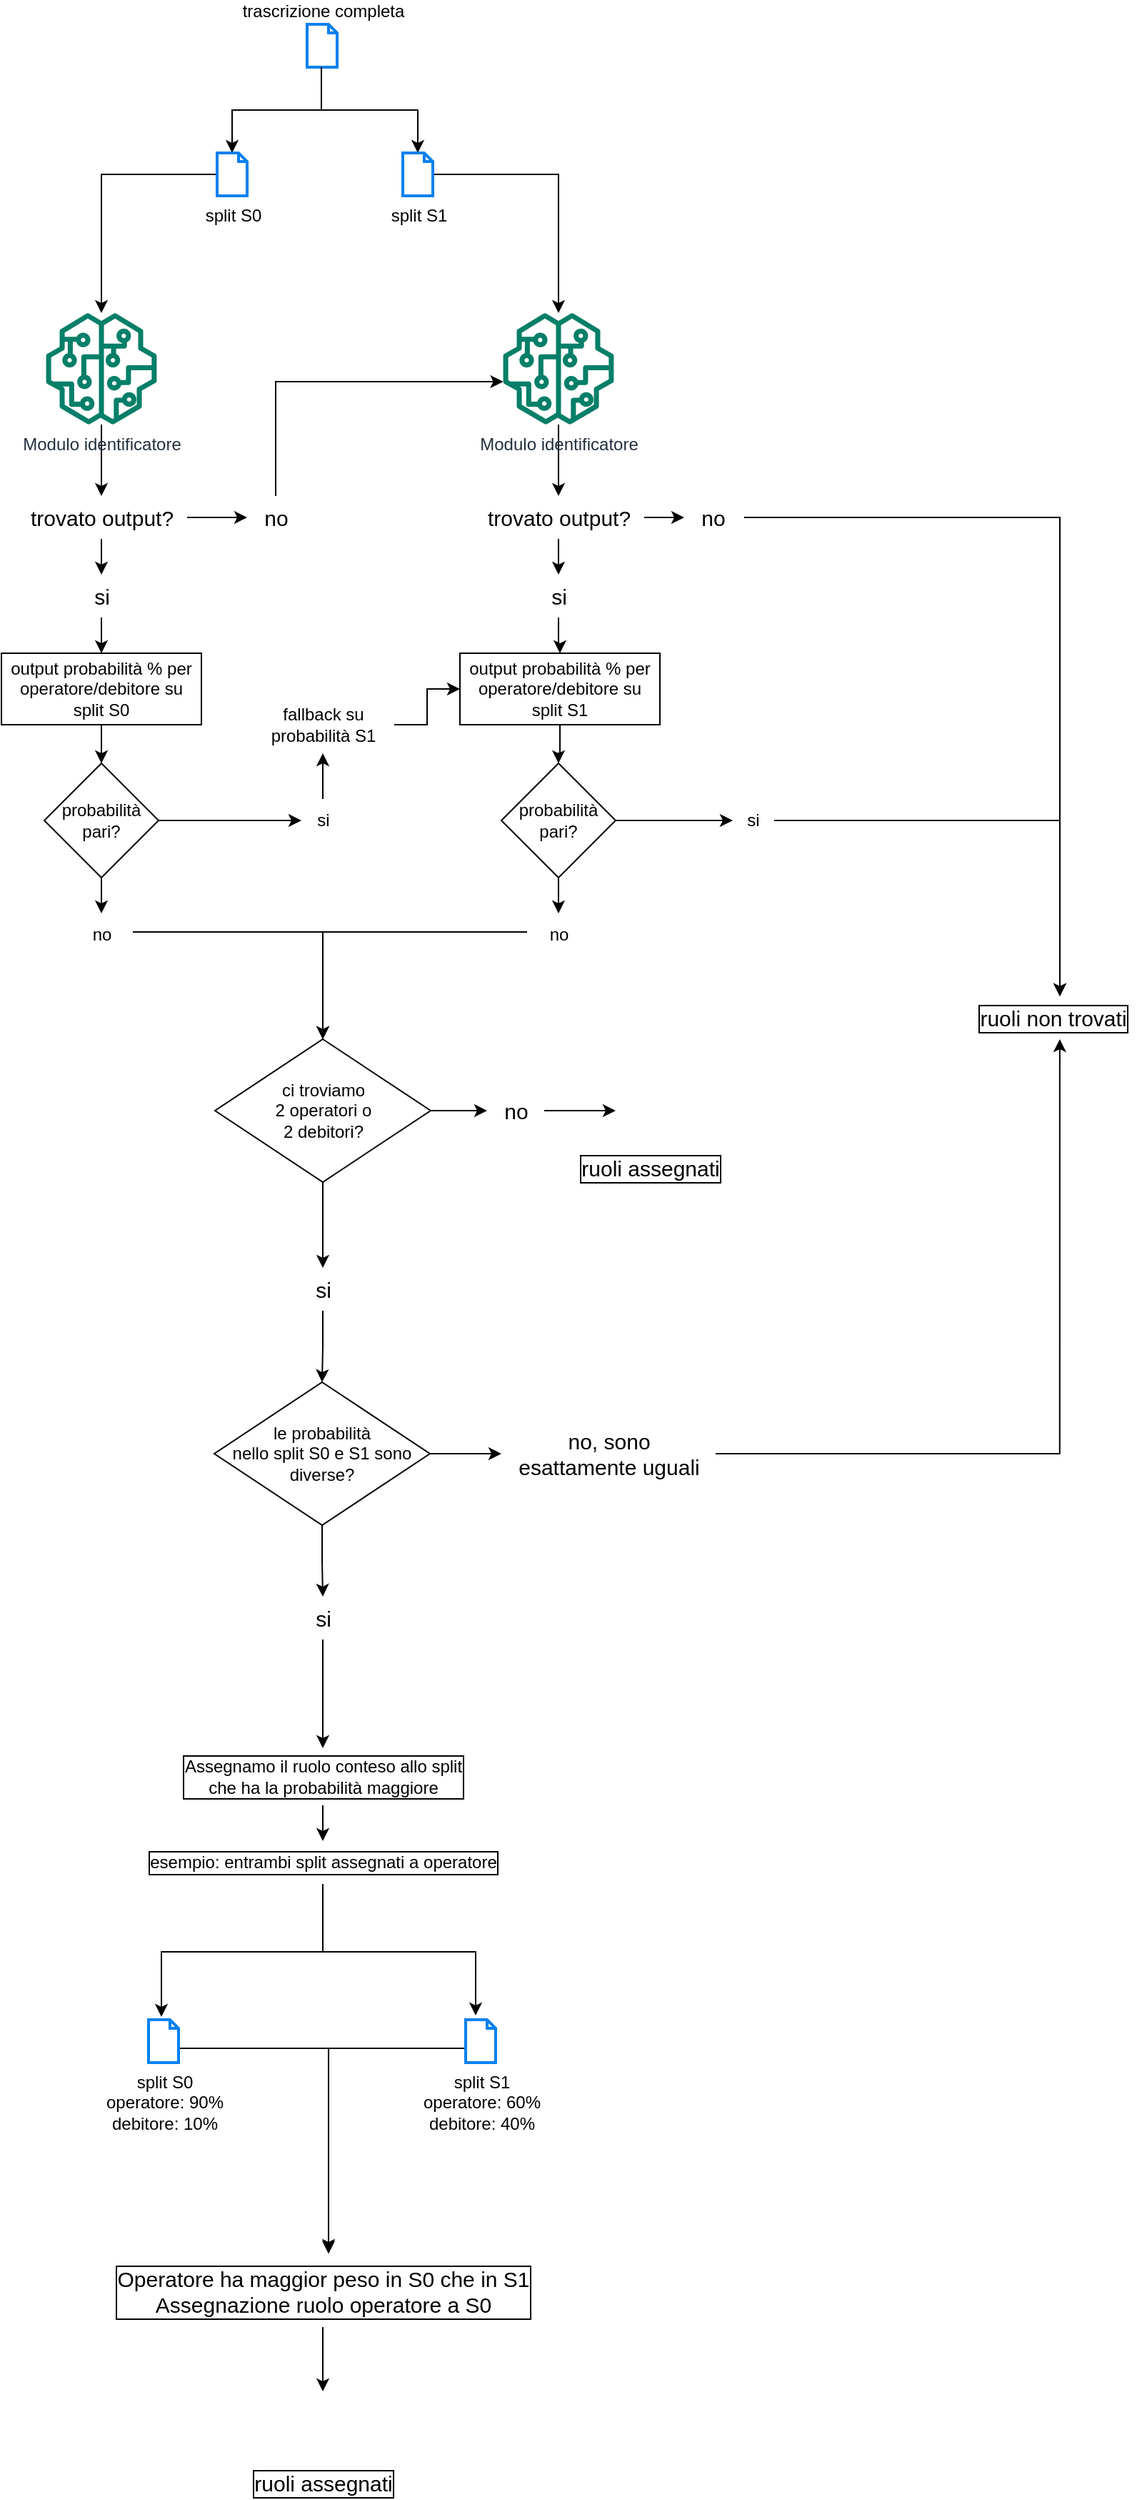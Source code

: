 <mxfile version="20.8.13" type="github">
  <diagram name="Page-1" id="lykmxIXzi3GVXtTds80J">
    <mxGraphModel dx="989" dy="534" grid="1" gridSize="10" guides="1" tooltips="1" connect="1" arrows="1" fold="1" page="1" pageScale="1" pageWidth="827" pageHeight="1169" math="0" shadow="0">
      <root>
        <mxCell id="0" />
        <mxCell id="1" parent="0" />
        <mxCell id="E4YwK7CUom6d1HkRE5xG-3" style="edgeStyle=orthogonalEdgeStyle;rounded=0;orthogonalLoop=1;jettySize=auto;html=1;exitX=0.476;exitY=1.033;exitDx=0;exitDy=0;exitPerimeter=0;" edge="1" parent="1" source="E4YwK7CUom6d1HkRE5xG-1" target="E4YwK7CUom6d1HkRE5xG-2">
          <mxGeometry relative="1" as="geometry" />
        </mxCell>
        <mxCell id="E4YwK7CUom6d1HkRE5xG-1" value="trascrizione completa" style="html=1;verticalLabelPosition=top;align=center;labelBackgroundColor=#ffffff;verticalAlign=bottom;strokeWidth=2;strokeColor=#0080F0;shadow=0;dashed=0;shape=mxgraph.ios7.icons.document;labelPosition=center;" vertex="1" parent="1">
          <mxGeometry x="403" y="50" width="21" height="30" as="geometry" />
        </mxCell>
        <mxCell id="E4YwK7CUom6d1HkRE5xG-11" style="edgeStyle=orthogonalEdgeStyle;rounded=0;orthogonalLoop=1;jettySize=auto;html=1;" edge="1" parent="1" source="E4YwK7CUom6d1HkRE5xG-2" target="E4YwK7CUom6d1HkRE5xG-10">
          <mxGeometry relative="1" as="geometry" />
        </mxCell>
        <mxCell id="E4YwK7CUom6d1HkRE5xG-2" value="split S1" style="html=1;verticalLabelPosition=bottom;align=center;labelBackgroundColor=#ffffff;verticalAlign=top;strokeWidth=2;strokeColor=#0080F0;shadow=0;dashed=0;shape=mxgraph.ios7.icons.document;" vertex="1" parent="1">
          <mxGeometry x="470" y="140" width="21" height="30" as="geometry" />
        </mxCell>
        <mxCell id="E4YwK7CUom6d1HkRE5xG-4" style="edgeStyle=orthogonalEdgeStyle;rounded=0;orthogonalLoop=1;jettySize=auto;html=1;exitX=0.476;exitY=1;exitDx=0;exitDy=0;exitPerimeter=0;" edge="1" parent="1" target="E4YwK7CUom6d1HkRE5xG-5" source="E4YwK7CUom6d1HkRE5xG-1">
          <mxGeometry relative="1" as="geometry">
            <mxPoint x="360" y="65" as="sourcePoint" />
          </mxGeometry>
        </mxCell>
        <mxCell id="E4YwK7CUom6d1HkRE5xG-8" style="edgeStyle=orthogonalEdgeStyle;rounded=0;orthogonalLoop=1;jettySize=auto;html=1;" edge="1" parent="1" source="E4YwK7CUom6d1HkRE5xG-5" target="E4YwK7CUom6d1HkRE5xG-7">
          <mxGeometry relative="1" as="geometry" />
        </mxCell>
        <mxCell id="E4YwK7CUom6d1HkRE5xG-5" value="split S0" style="html=1;verticalLabelPosition=bottom;align=center;labelBackgroundColor=#ffffff;verticalAlign=top;strokeWidth=2;strokeColor=#0080F0;shadow=0;dashed=0;shape=mxgraph.ios7.icons.document;" vertex="1" parent="1">
          <mxGeometry x="340" y="140" width="21" height="30" as="geometry" />
        </mxCell>
        <mxCell id="E4YwK7CUom6d1HkRE5xG-76" value="" style="edgeStyle=orthogonalEdgeStyle;rounded=0;orthogonalLoop=1;jettySize=auto;html=1;fontSize=15;" edge="1" parent="1" source="E4YwK7CUom6d1HkRE5xG-7" target="E4YwK7CUom6d1HkRE5xG-75">
          <mxGeometry relative="1" as="geometry" />
        </mxCell>
        <mxCell id="E4YwK7CUom6d1HkRE5xG-7" value="Modulo identificatore" style="sketch=0;outlineConnect=0;fontColor=#232F3E;gradientColor=none;fillColor=#067F68;strokeColor=none;dashed=0;verticalLabelPosition=bottom;verticalAlign=top;align=center;html=1;fontSize=12;fontStyle=0;aspect=fixed;pointerEvents=1;shape=mxgraph.aws4.sagemaker_model;" vertex="1" parent="1">
          <mxGeometry x="220" y="252" width="78" height="78" as="geometry" />
        </mxCell>
        <mxCell id="E4YwK7CUom6d1HkRE5xG-83" value="" style="edgeStyle=orthogonalEdgeStyle;rounded=0;orthogonalLoop=1;jettySize=auto;html=1;fontSize=15;" edge="1" parent="1" source="E4YwK7CUom6d1HkRE5xG-10" target="E4YwK7CUom6d1HkRE5xG-81">
          <mxGeometry relative="1" as="geometry" />
        </mxCell>
        <mxCell id="E4YwK7CUom6d1HkRE5xG-10" value="Modulo identificatore" style="sketch=0;outlineConnect=0;fontColor=#232F3E;gradientColor=none;fillColor=#067F68;strokeColor=none;dashed=0;verticalLabelPosition=bottom;verticalAlign=top;align=center;html=1;fontSize=12;fontStyle=0;aspect=fixed;pointerEvents=1;shape=mxgraph.aws4.sagemaker_model;" vertex="1" parent="1">
          <mxGeometry x="540" y="252" width="78" height="78" as="geometry" />
        </mxCell>
        <mxCell id="E4YwK7CUom6d1HkRE5xG-16" value="" style="edgeStyle=orthogonalEdgeStyle;rounded=0;orthogonalLoop=1;jettySize=auto;html=1;" edge="1" parent="1" source="E4YwK7CUom6d1HkRE5xG-13" target="E4YwK7CUom6d1HkRE5xG-15">
          <mxGeometry relative="1" as="geometry" />
        </mxCell>
        <mxCell id="E4YwK7CUom6d1HkRE5xG-27" value="" style="edgeStyle=orthogonalEdgeStyle;rounded=0;orthogonalLoop=1;jettySize=auto;html=1;" edge="1" parent="1" source="E4YwK7CUom6d1HkRE5xG-13" target="E4YwK7CUom6d1HkRE5xG-18">
          <mxGeometry relative="1" as="geometry" />
        </mxCell>
        <mxCell id="E4YwK7CUom6d1HkRE5xG-13" value="probabilità pari?" style="rhombus;whiteSpace=wrap;html=1;" vertex="1" parent="1">
          <mxGeometry x="219" y="567" width="80" height="80" as="geometry" />
        </mxCell>
        <mxCell id="E4YwK7CUom6d1HkRE5xG-48" style="edgeStyle=orthogonalEdgeStyle;rounded=0;orthogonalLoop=1;jettySize=auto;html=1;entryX=0.5;entryY=0;entryDx=0;entryDy=0;exitX=1.05;exitY=0.433;exitDx=0;exitDy=0;exitPerimeter=0;" edge="1" parent="1" source="E4YwK7CUom6d1HkRE5xG-15" target="E4YwK7CUom6d1HkRE5xG-47">
          <mxGeometry relative="1" as="geometry">
            <Array as="points">
              <mxPoint x="414" y="685" />
            </Array>
          </mxGeometry>
        </mxCell>
        <mxCell id="E4YwK7CUom6d1HkRE5xG-15" value="no" style="text;html=1;align=center;verticalAlign=middle;resizable=0;points=[];autosize=1;strokeColor=none;fillColor=none;" vertex="1" parent="1">
          <mxGeometry x="239" y="672" width="40" height="30" as="geometry" />
        </mxCell>
        <mxCell id="E4YwK7CUom6d1HkRE5xG-37" value="" style="edgeStyle=orthogonalEdgeStyle;rounded=0;orthogonalLoop=1;jettySize=auto;html=1;" edge="1" parent="1" source="E4YwK7CUom6d1HkRE5xG-18" target="E4YwK7CUom6d1HkRE5xG-36">
          <mxGeometry relative="1" as="geometry" />
        </mxCell>
        <mxCell id="E4YwK7CUom6d1HkRE5xG-18" value="si" style="text;html=1;align=center;verticalAlign=middle;resizable=0;points=[];autosize=1;strokeColor=none;fillColor=none;" vertex="1" parent="1">
          <mxGeometry x="399" y="592" width="30" height="30" as="geometry" />
        </mxCell>
        <mxCell id="E4YwK7CUom6d1HkRE5xG-32" style="edgeStyle=orthogonalEdgeStyle;rounded=0;orthogonalLoop=1;jettySize=auto;html=1;entryX=0.5;entryY=0;entryDx=0;entryDy=0;" edge="1" parent="1" source="E4YwK7CUom6d1HkRE5xG-30" target="E4YwK7CUom6d1HkRE5xG-13">
          <mxGeometry relative="1" as="geometry" />
        </mxCell>
        <mxCell id="E4YwK7CUom6d1HkRE5xG-30" value="output probabilità % per operatore/debitore su split S0" style="rounded=0;whiteSpace=wrap;html=1;" vertex="1" parent="1">
          <mxGeometry x="189" y="490" width="140" height="50" as="geometry" />
        </mxCell>
        <mxCell id="E4YwK7CUom6d1HkRE5xG-40" style="edgeStyle=orthogonalEdgeStyle;rounded=0;orthogonalLoop=1;jettySize=auto;html=1;entryX=0.5;entryY=0;entryDx=0;entryDy=0;" edge="1" parent="1" source="E4YwK7CUom6d1HkRE5xG-33" target="E4YwK7CUom6d1HkRE5xG-39">
          <mxGeometry relative="1" as="geometry" />
        </mxCell>
        <mxCell id="E4YwK7CUom6d1HkRE5xG-33" value="output probabilità % per operatore/debitore su split S1" style="rounded=0;whiteSpace=wrap;html=1;" vertex="1" parent="1">
          <mxGeometry x="510" y="490" width="140" height="50" as="geometry" />
        </mxCell>
        <mxCell id="E4YwK7CUom6d1HkRE5xG-101" style="edgeStyle=orthogonalEdgeStyle;rounded=0;orthogonalLoop=1;jettySize=auto;html=1;entryX=0;entryY=0.5;entryDx=0;entryDy=0;fontSize=15;" edge="1" parent="1" source="E4YwK7CUom6d1HkRE5xG-36" target="E4YwK7CUom6d1HkRE5xG-33">
          <mxGeometry relative="1" as="geometry" />
        </mxCell>
        <mxCell id="E4YwK7CUom6d1HkRE5xG-36" value="fallback su &lt;br&gt;probabilità S1" style="text;html=1;align=center;verticalAlign=middle;resizable=0;points=[];autosize=1;strokeColor=none;fillColor=none;" vertex="1" parent="1">
          <mxGeometry x="364" y="520" width="100" height="40" as="geometry" />
        </mxCell>
        <mxCell id="E4YwK7CUom6d1HkRE5xG-42" style="edgeStyle=orthogonalEdgeStyle;rounded=0;orthogonalLoop=1;jettySize=auto;html=1;entryX=0.033;entryY=0.5;entryDx=0;entryDy=0;entryPerimeter=0;" edge="1" parent="1" source="E4YwK7CUom6d1HkRE5xG-39" target="E4YwK7CUom6d1HkRE5xG-41">
          <mxGeometry relative="1" as="geometry" />
        </mxCell>
        <mxCell id="E4YwK7CUom6d1HkRE5xG-46" value="" style="edgeStyle=orthogonalEdgeStyle;rounded=0;orthogonalLoop=1;jettySize=auto;html=1;" edge="1" parent="1" source="E4YwK7CUom6d1HkRE5xG-39" target="E4YwK7CUom6d1HkRE5xG-45">
          <mxGeometry relative="1" as="geometry" />
        </mxCell>
        <mxCell id="E4YwK7CUom6d1HkRE5xG-39" value="probabilità pari?" style="rhombus;whiteSpace=wrap;html=1;" vertex="1" parent="1">
          <mxGeometry x="539" y="567" width="80" height="80" as="geometry" />
        </mxCell>
        <mxCell id="E4YwK7CUom6d1HkRE5xG-119" style="edgeStyle=orthogonalEdgeStyle;rounded=0;orthogonalLoop=1;jettySize=auto;html=1;fontSize=15;" edge="1" parent="1" source="E4YwK7CUom6d1HkRE5xG-41" target="E4YwK7CUom6d1HkRE5xG-91">
          <mxGeometry relative="1" as="geometry">
            <Array as="points">
              <mxPoint x="930" y="607" />
            </Array>
          </mxGeometry>
        </mxCell>
        <mxCell id="E4YwK7CUom6d1HkRE5xG-41" value="si" style="text;html=1;align=center;verticalAlign=middle;resizable=0;points=[];autosize=1;strokeColor=none;fillColor=none;" vertex="1" parent="1">
          <mxGeometry x="700" y="592" width="30" height="30" as="geometry" />
        </mxCell>
        <mxCell id="E4YwK7CUom6d1HkRE5xG-49" style="edgeStyle=orthogonalEdgeStyle;rounded=0;orthogonalLoop=1;jettySize=auto;html=1;entryX=0.5;entryY=0;entryDx=0;entryDy=0;exitX=-0.05;exitY=0.433;exitDx=0;exitDy=0;exitPerimeter=0;" edge="1" parent="1" source="E4YwK7CUom6d1HkRE5xG-45" target="E4YwK7CUom6d1HkRE5xG-47">
          <mxGeometry relative="1" as="geometry">
            <Array as="points">
              <mxPoint x="414" y="685" />
            </Array>
          </mxGeometry>
        </mxCell>
        <mxCell id="E4YwK7CUom6d1HkRE5xG-45" value="no" style="text;html=1;align=center;verticalAlign=middle;resizable=0;points=[];autosize=1;strokeColor=none;fillColor=none;" vertex="1" parent="1">
          <mxGeometry x="559" y="672" width="40" height="30" as="geometry" />
        </mxCell>
        <mxCell id="E4YwK7CUom6d1HkRE5xG-65" value="" style="edgeStyle=orthogonalEdgeStyle;rounded=0;orthogonalLoop=1;jettySize=auto;html=1;fontSize=15;" edge="1" parent="1" source="E4YwK7CUom6d1HkRE5xG-47" target="E4YwK7CUom6d1HkRE5xG-64">
          <mxGeometry relative="1" as="geometry" />
        </mxCell>
        <mxCell id="E4YwK7CUom6d1HkRE5xG-71" value="" style="edgeStyle=orthogonalEdgeStyle;rounded=0;orthogonalLoop=1;jettySize=auto;html=1;fontSize=15;" edge="1" parent="1" source="E4YwK7CUom6d1HkRE5xG-47" target="E4YwK7CUom6d1HkRE5xG-69">
          <mxGeometry relative="1" as="geometry" />
        </mxCell>
        <mxCell id="E4YwK7CUom6d1HkRE5xG-47" value="ci troviamo&lt;br&gt;2 operatori o&lt;br&gt;2 debitori?" style="rhombus;whiteSpace=wrap;html=1;" vertex="1" parent="1">
          <mxGeometry x="338.5" y="760" width="151" height="100" as="geometry" />
        </mxCell>
        <mxCell id="E4YwK7CUom6d1HkRE5xG-60" value="" style="edgeStyle=orthogonalEdgeStyle;rounded=0;orthogonalLoop=1;jettySize=auto;html=1;" edge="1" parent="1" source="E4YwK7CUom6d1HkRE5xG-50" target="E4YwK7CUom6d1HkRE5xG-56">
          <mxGeometry relative="1" as="geometry" />
        </mxCell>
        <mxCell id="E4YwK7CUom6d1HkRE5xG-50" value="Assegnamo il ruolo conteso allo split &lt;br&gt;che ha la probabilità maggiore" style="text;html=1;align=center;verticalAlign=middle;resizable=0;points=[];autosize=1;strokeColor=none;fillColor=none;labelBackgroundColor=default;labelBorderColor=default;spacingTop=0;perimeterSpacing=0;" vertex="1" parent="1">
          <mxGeometry x="304" y="1256" width="220" height="40" as="geometry" />
        </mxCell>
        <mxCell id="E4YwK7CUom6d1HkRE5xG-62" style="edgeStyle=orthogonalEdgeStyle;rounded=0;orthogonalLoop=1;jettySize=auto;html=1;entryX=0.516;entryY=-0.025;entryDx=0;entryDy=0;entryPerimeter=0;" edge="1" parent="1" source="E4YwK7CUom6d1HkRE5xG-52" target="E4YwK7CUom6d1HkRE5xG-61">
          <mxGeometry relative="1" as="geometry">
            <Array as="points">
              <mxPoint x="418" y="1466" />
            </Array>
          </mxGeometry>
        </mxCell>
        <mxCell id="E4YwK7CUom6d1HkRE5xG-52" value="split S0&lt;br&gt;operatore: 90%&lt;br&gt;debitore: 10%" style="html=1;verticalLabelPosition=bottom;align=center;labelBackgroundColor=#ffffff;verticalAlign=top;strokeWidth=2;strokeColor=#0080F0;shadow=0;dashed=0;shape=mxgraph.ios7.icons.document;" vertex="1" parent="1">
          <mxGeometry x="292" y="1446" width="21" height="30" as="geometry" />
        </mxCell>
        <mxCell id="E4YwK7CUom6d1HkRE5xG-63" style="edgeStyle=orthogonalEdgeStyle;rounded=0;orthogonalLoop=1;jettySize=auto;html=1;entryX=0.516;entryY=-0.05;entryDx=0;entryDy=0;entryPerimeter=0;" edge="1" parent="1" source="E4YwK7CUom6d1HkRE5xG-53" target="E4YwK7CUom6d1HkRE5xG-61">
          <mxGeometry relative="1" as="geometry">
            <Array as="points">
              <mxPoint x="418" y="1466" />
            </Array>
          </mxGeometry>
        </mxCell>
        <mxCell id="E4YwK7CUom6d1HkRE5xG-53" value="split S1&lt;br&gt;operatore: 60%&lt;br&gt;debitore: 40%" style="html=1;verticalLabelPosition=bottom;align=center;labelBackgroundColor=#ffffff;verticalAlign=top;strokeWidth=2;strokeColor=#0080F0;shadow=0;dashed=0;shape=mxgraph.ios7.icons.document;" vertex="1" parent="1">
          <mxGeometry x="514" y="1446" width="21" height="30" as="geometry" />
        </mxCell>
        <mxCell id="E4YwK7CUom6d1HkRE5xG-58" style="edgeStyle=orthogonalEdgeStyle;rounded=0;orthogonalLoop=1;jettySize=auto;html=1;entryX=0.429;entryY=-0.067;entryDx=0;entryDy=0;entryPerimeter=0;" edge="1" parent="1" source="E4YwK7CUom6d1HkRE5xG-56" target="E4YwK7CUom6d1HkRE5xG-52">
          <mxGeometry relative="1" as="geometry" />
        </mxCell>
        <mxCell id="E4YwK7CUom6d1HkRE5xG-59" style="edgeStyle=orthogonalEdgeStyle;rounded=0;orthogonalLoop=1;jettySize=auto;html=1;entryX=0.333;entryY=-0.1;entryDx=0;entryDy=0;entryPerimeter=0;" edge="1" parent="1" source="E4YwK7CUom6d1HkRE5xG-56" target="E4YwK7CUom6d1HkRE5xG-53">
          <mxGeometry relative="1" as="geometry" />
        </mxCell>
        <mxCell id="E4YwK7CUom6d1HkRE5xG-56" value="esempio: entrambi split assegnati a operatore" style="text;html=1;align=center;verticalAlign=middle;resizable=0;points=[];autosize=1;strokeColor=none;fillColor=none;labelBorderColor=default;labelBackgroundColor=default;" vertex="1" parent="1">
          <mxGeometry x="279" y="1321" width="270" height="30" as="geometry" />
        </mxCell>
        <mxCell id="E4YwK7CUom6d1HkRE5xG-73" value="" style="edgeStyle=orthogonalEdgeStyle;rounded=0;orthogonalLoop=1;jettySize=auto;html=1;fontSize=15;" edge="1" parent="1" source="E4YwK7CUom6d1HkRE5xG-61" target="E4YwK7CUom6d1HkRE5xG-72">
          <mxGeometry relative="1" as="geometry" />
        </mxCell>
        <mxCell id="E4YwK7CUom6d1HkRE5xG-61" value="Operatore ha maggior peso in S0 che in S1&lt;br style=&quot;font-size: 15px;&quot;&gt;Assegnazione ruolo operatore a S0" style="text;html=1;align=center;verticalAlign=middle;resizable=0;points=[];autosize=1;strokeColor=none;fillColor=none;labelBackgroundColor=default;labelBorderColor=default;spacing=2;fontSize=15;" vertex="1" parent="1">
          <mxGeometry x="259" y="1611" width="310" height="50" as="geometry" />
        </mxCell>
        <mxCell id="E4YwK7CUom6d1HkRE5xG-115" value="" style="edgeStyle=orthogonalEdgeStyle;rounded=0;orthogonalLoop=1;jettySize=auto;html=1;fontSize=15;" edge="1" parent="1" source="E4YwK7CUom6d1HkRE5xG-64" target="E4YwK7CUom6d1HkRE5xG-114">
          <mxGeometry relative="1" as="geometry" />
        </mxCell>
        <mxCell id="E4YwK7CUom6d1HkRE5xG-64" value="si" style="text;html=1;align=center;verticalAlign=middle;resizable=0;points=[];autosize=1;strokeColor=none;fillColor=none;fontSize=15;" vertex="1" parent="1">
          <mxGeometry x="399" y="920" width="30" height="30" as="geometry" />
        </mxCell>
        <mxCell id="E4YwK7CUom6d1HkRE5xG-68" value="ruoli assegnati" style="shape=image;html=1;verticalAlign=top;verticalLabelPosition=bottom;labelBackgroundColor=#ffffff;imageAspect=0;aspect=fixed;image=https://cdn2.iconfinder.com/data/icons/onebit/PNG/onebit_34.png;labelBorderColor=default;fontSize=15;" vertex="1" parent="1">
          <mxGeometry x="619" y="786" width="48" height="48" as="geometry" />
        </mxCell>
        <mxCell id="E4YwK7CUom6d1HkRE5xG-70" value="" style="edgeStyle=orthogonalEdgeStyle;rounded=0;orthogonalLoop=1;jettySize=auto;html=1;fontSize=15;" edge="1" parent="1" source="E4YwK7CUom6d1HkRE5xG-69" target="E4YwK7CUom6d1HkRE5xG-68">
          <mxGeometry relative="1" as="geometry" />
        </mxCell>
        <mxCell id="E4YwK7CUom6d1HkRE5xG-69" value="no" style="text;html=1;align=center;verticalAlign=middle;resizable=0;points=[];autosize=1;strokeColor=none;fillColor=none;fontSize=15;" vertex="1" parent="1">
          <mxGeometry x="529" y="795" width="40" height="30" as="geometry" />
        </mxCell>
        <mxCell id="E4YwK7CUom6d1HkRE5xG-72" value="ruoli assegnati" style="shape=image;html=1;verticalAlign=top;verticalLabelPosition=bottom;labelBackgroundColor=#ffffff;imageAspect=0;aspect=fixed;image=https://cdn2.iconfinder.com/data/icons/onebit/PNG/onebit_34.png;labelBorderColor=default;fontSize=15;" vertex="1" parent="1">
          <mxGeometry x="390" y="1706" width="48" height="48" as="geometry" />
        </mxCell>
        <mxCell id="E4YwK7CUom6d1HkRE5xG-79" value="" style="edgeStyle=orthogonalEdgeStyle;rounded=0;orthogonalLoop=1;jettySize=auto;html=1;fontSize=15;" edge="1" parent="1" source="E4YwK7CUom6d1HkRE5xG-75" target="E4YwK7CUom6d1HkRE5xG-78">
          <mxGeometry relative="1" as="geometry" />
        </mxCell>
        <mxCell id="E4YwK7CUom6d1HkRE5xG-99" value="" style="edgeStyle=orthogonalEdgeStyle;rounded=0;orthogonalLoop=1;jettySize=auto;html=1;fontSize=15;" edge="1" parent="1" source="E4YwK7CUom6d1HkRE5xG-75" target="E4YwK7CUom6d1HkRE5xG-86">
          <mxGeometry relative="1" as="geometry" />
        </mxCell>
        <mxCell id="E4YwK7CUom6d1HkRE5xG-75" value="trovato output?" style="text;html=1;align=center;verticalAlign=middle;resizable=0;points=[];autosize=1;strokeColor=none;fillColor=none;fontSize=15;labelBorderColor=none;" vertex="1" parent="1">
          <mxGeometry x="199" y="380" width="120" height="30" as="geometry" />
        </mxCell>
        <mxCell id="E4YwK7CUom6d1HkRE5xG-112" style="edgeStyle=orthogonalEdgeStyle;rounded=0;orthogonalLoop=1;jettySize=auto;html=1;fontSize=15;" edge="1" parent="1" source="E4YwK7CUom6d1HkRE5xG-78" target="E4YwK7CUom6d1HkRE5xG-10">
          <mxGeometry relative="1" as="geometry">
            <Array as="points">
              <mxPoint x="381" y="300" />
            </Array>
          </mxGeometry>
        </mxCell>
        <mxCell id="E4YwK7CUom6d1HkRE5xG-78" value="no" style="text;html=1;align=center;verticalAlign=middle;resizable=0;points=[];autosize=1;strokeColor=none;fillColor=none;fontSize=15;" vertex="1" parent="1">
          <mxGeometry x="361" y="380" width="40" height="30" as="geometry" />
        </mxCell>
        <mxCell id="E4YwK7CUom6d1HkRE5xG-80" value="" style="edgeStyle=orthogonalEdgeStyle;rounded=0;orthogonalLoop=1;jettySize=auto;html=1;fontSize=15;" edge="1" parent="1" source="E4YwK7CUom6d1HkRE5xG-81" target="E4YwK7CUom6d1HkRE5xG-82">
          <mxGeometry relative="1" as="geometry" />
        </mxCell>
        <mxCell id="E4YwK7CUom6d1HkRE5xG-102" value="" style="edgeStyle=orthogonalEdgeStyle;rounded=0;orthogonalLoop=1;jettySize=auto;html=1;fontSize=15;" edge="1" parent="1" source="E4YwK7CUom6d1HkRE5xG-81" target="E4YwK7CUom6d1HkRE5xG-85">
          <mxGeometry relative="1" as="geometry" />
        </mxCell>
        <mxCell id="E4YwK7CUom6d1HkRE5xG-81" value="trovato output?" style="text;html=1;align=center;verticalAlign=middle;resizable=0;points=[];autosize=1;strokeColor=none;fillColor=none;fontSize=15;" vertex="1" parent="1">
          <mxGeometry x="519" y="380" width="120" height="30" as="geometry" />
        </mxCell>
        <mxCell id="E4YwK7CUom6d1HkRE5xG-82" value="no" style="text;html=1;align=center;verticalAlign=middle;resizable=0;points=[];autosize=1;strokeColor=none;fillColor=none;fontSize=15;" vertex="1" parent="1">
          <mxGeometry x="667" y="380" width="40" height="30" as="geometry" />
        </mxCell>
        <mxCell id="E4YwK7CUom6d1HkRE5xG-107" style="edgeStyle=orthogonalEdgeStyle;rounded=0;orthogonalLoop=1;jettySize=auto;html=1;entryX=0.5;entryY=0;entryDx=0;entryDy=0;fontSize=15;" edge="1" parent="1" source="E4YwK7CUom6d1HkRE5xG-85" target="E4YwK7CUom6d1HkRE5xG-33">
          <mxGeometry relative="1" as="geometry" />
        </mxCell>
        <mxCell id="E4YwK7CUom6d1HkRE5xG-85" value="si" style="text;html=1;align=center;verticalAlign=middle;resizable=0;points=[];autosize=1;strokeColor=none;fillColor=none;fontSize=15;" vertex="1" parent="1">
          <mxGeometry x="564" y="435" width="30" height="30" as="geometry" />
        </mxCell>
        <mxCell id="E4YwK7CUom6d1HkRE5xG-100" value="" style="edgeStyle=orthogonalEdgeStyle;rounded=0;orthogonalLoop=1;jettySize=auto;html=1;fontSize=15;" edge="1" parent="1" source="E4YwK7CUom6d1HkRE5xG-86" target="E4YwK7CUom6d1HkRE5xG-30">
          <mxGeometry relative="1" as="geometry" />
        </mxCell>
        <mxCell id="E4YwK7CUom6d1HkRE5xG-86" value="si" style="text;html=1;align=center;verticalAlign=middle;resizable=0;points=[];autosize=1;strokeColor=none;fillColor=none;fontSize=15;" vertex="1" parent="1">
          <mxGeometry x="244" y="435" width="30" height="30" as="geometry" />
        </mxCell>
        <mxCell id="E4YwK7CUom6d1HkRE5xG-92" value="" style="edgeStyle=orthogonalEdgeStyle;rounded=0;orthogonalLoop=1;jettySize=auto;html=1;fontSize=15;exitX=1.048;exitY=0.499;exitDx=0;exitDy=0;exitPerimeter=0;" edge="1" parent="1" source="E4YwK7CUom6d1HkRE5xG-82" target="E4YwK7CUom6d1HkRE5xG-91">
          <mxGeometry relative="1" as="geometry">
            <mxPoint x="790.0" y="422.483" as="sourcePoint" />
            <Array as="points">
              <mxPoint x="930" y="395" />
            </Array>
          </mxGeometry>
        </mxCell>
        <mxCell id="E4YwK7CUom6d1HkRE5xG-91" value="ruoli non trovati" style="text;html=1;align=center;verticalAlign=middle;resizable=0;points=[];autosize=1;strokeColor=none;fillColor=none;fontSize=15;labelBorderColor=default;" vertex="1" parent="1">
          <mxGeometry x="860" y="730" width="130" height="30" as="geometry" />
        </mxCell>
        <mxCell id="E4YwK7CUom6d1HkRE5xG-118" value="" style="edgeStyle=orthogonalEdgeStyle;rounded=0;orthogonalLoop=1;jettySize=auto;html=1;fontSize=15;" edge="1" parent="1" source="E4YwK7CUom6d1HkRE5xG-114" target="E4YwK7CUom6d1HkRE5xG-117">
          <mxGeometry relative="1" as="geometry" />
        </mxCell>
        <mxCell id="E4YwK7CUom6d1HkRE5xG-122" value="" style="edgeStyle=orthogonalEdgeStyle;rounded=0;orthogonalLoop=1;jettySize=auto;html=1;fontSize=15;" edge="1" parent="1" source="E4YwK7CUom6d1HkRE5xG-114" target="E4YwK7CUom6d1HkRE5xG-121">
          <mxGeometry relative="1" as="geometry" />
        </mxCell>
        <mxCell id="E4YwK7CUom6d1HkRE5xG-114" value="le probabilità &lt;br&gt;nello split S0 e S1 sono diverse?" style="rhombus;whiteSpace=wrap;html=1;" vertex="1" parent="1">
          <mxGeometry x="338" y="1000" width="151" height="100" as="geometry" />
        </mxCell>
        <mxCell id="E4YwK7CUom6d1HkRE5xG-120" style="edgeStyle=orthogonalEdgeStyle;rounded=0;orthogonalLoop=1;jettySize=auto;html=1;entryX=0.538;entryY=1;entryDx=0;entryDy=0;entryPerimeter=0;fontSize=15;" edge="1" parent="1" source="E4YwK7CUom6d1HkRE5xG-117" target="E4YwK7CUom6d1HkRE5xG-91">
          <mxGeometry relative="1" as="geometry" />
        </mxCell>
        <mxCell id="E4YwK7CUom6d1HkRE5xG-117" value="no, sono &lt;br&gt;esattamente uguali" style="text;html=1;align=center;verticalAlign=middle;resizable=0;points=[];autosize=1;strokeColor=none;fillColor=none;fontSize=15;" vertex="1" parent="1">
          <mxGeometry x="539" y="1025" width="150" height="50" as="geometry" />
        </mxCell>
        <mxCell id="E4YwK7CUom6d1HkRE5xG-123" value="" style="edgeStyle=orthogonalEdgeStyle;rounded=0;orthogonalLoop=1;jettySize=auto;html=1;fontSize=15;" edge="1" parent="1" source="E4YwK7CUom6d1HkRE5xG-121" target="E4YwK7CUom6d1HkRE5xG-50">
          <mxGeometry relative="1" as="geometry" />
        </mxCell>
        <mxCell id="E4YwK7CUom6d1HkRE5xG-121" value="si" style="text;html=1;align=center;verticalAlign=middle;resizable=0;points=[];autosize=1;strokeColor=none;fillColor=none;fontSize=15;" vertex="1" parent="1">
          <mxGeometry x="399" y="1150" width="30" height="30" as="geometry" />
        </mxCell>
      </root>
    </mxGraphModel>
  </diagram>
</mxfile>
